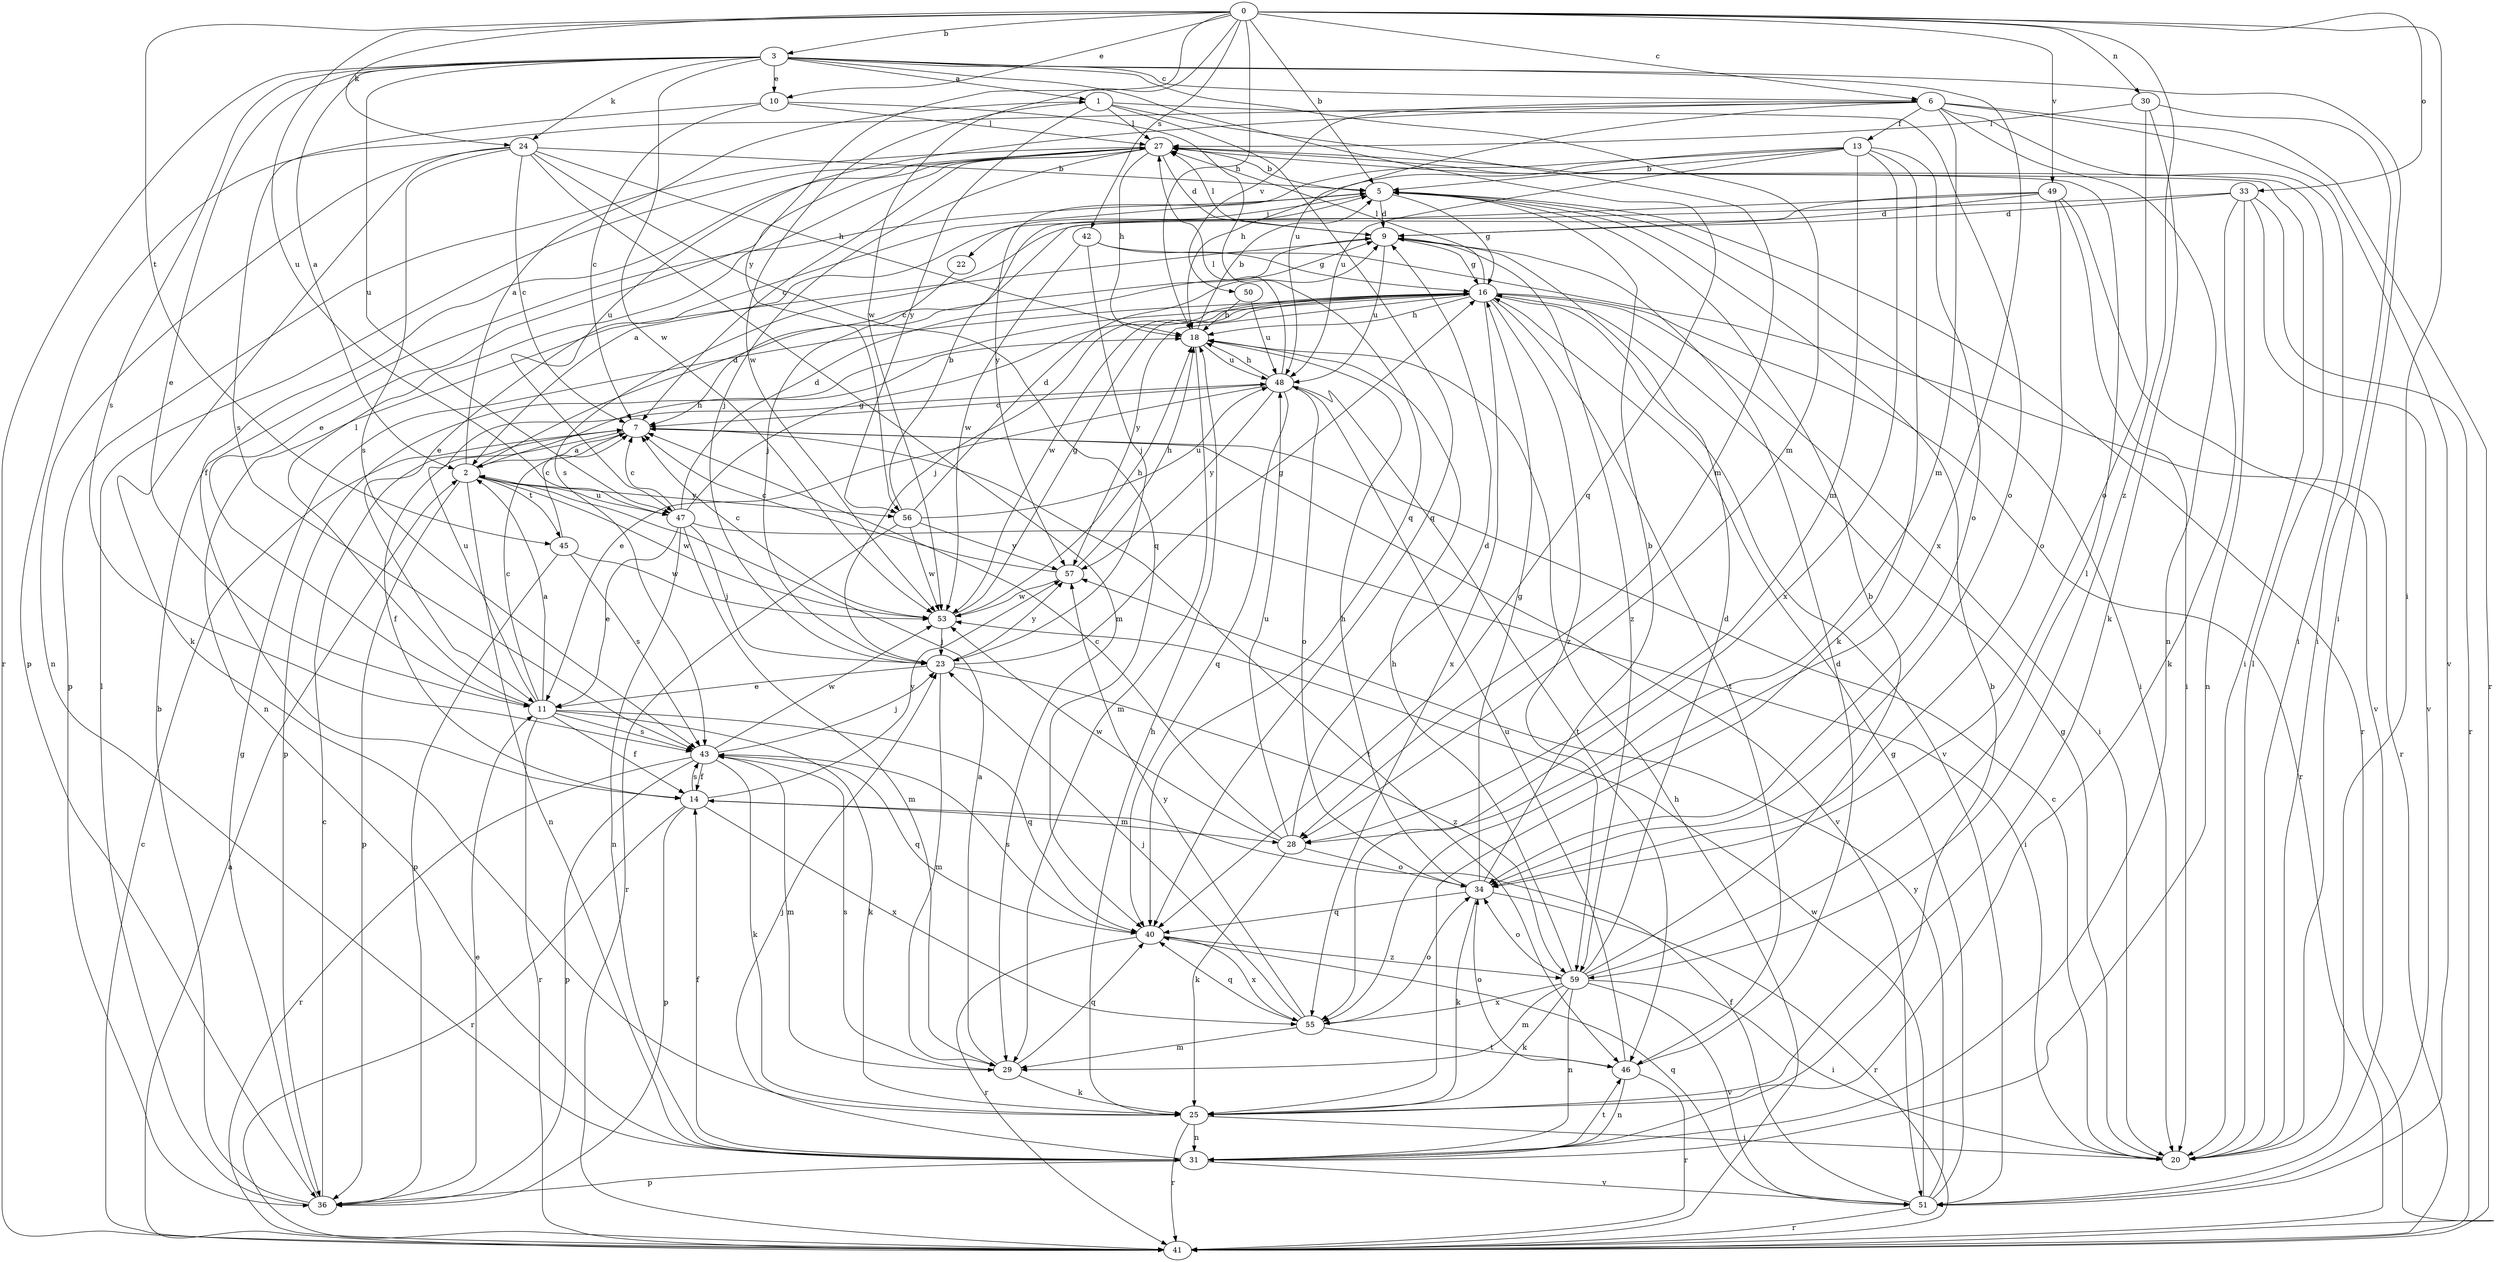 strict digraph  {
0;
1;
2;
3;
5;
6;
7;
9;
10;
11;
13;
14;
16;
18;
20;
22;
23;
24;
25;
27;
28;
29;
30;
31;
33;
34;
36;
40;
41;
42;
43;
45;
46;
47;
48;
49;
50;
51;
53;
55;
56;
57;
59;
0 -> 3  [label=b];
0 -> 5  [label=b];
0 -> 6  [label=c];
0 -> 10  [label=e];
0 -> 18  [label=h];
0 -> 20  [label=i];
0 -> 24  [label=k];
0 -> 30  [label=n];
0 -> 33  [label=o];
0 -> 42  [label=s];
0 -> 45  [label=t];
0 -> 47  [label=u];
0 -> 49  [label=v];
0 -> 53  [label=w];
0 -> 56  [label=y];
0 -> 59  [label=z];
1 -> 27  [label=l];
1 -> 28  [label=m];
1 -> 34  [label=o];
1 -> 40  [label=q];
1 -> 53  [label=w];
1 -> 56  [label=y];
2 -> 1  [label=a];
2 -> 9  [label=d];
2 -> 18  [label=h];
2 -> 31  [label=n];
2 -> 36  [label=p];
2 -> 45  [label=t];
2 -> 47  [label=u];
2 -> 53  [label=w];
2 -> 56  [label=y];
3 -> 1  [label=a];
3 -> 2  [label=a];
3 -> 6  [label=c];
3 -> 10  [label=e];
3 -> 11  [label=e];
3 -> 20  [label=i];
3 -> 24  [label=k];
3 -> 28  [label=m];
3 -> 40  [label=q];
3 -> 41  [label=r];
3 -> 43  [label=s];
3 -> 47  [label=u];
3 -> 53  [label=w];
3 -> 55  [label=x];
5 -> 9  [label=d];
5 -> 11  [label=e];
5 -> 16  [label=g];
5 -> 20  [label=i];
5 -> 22  [label=j];
5 -> 41  [label=r];
6 -> 13  [label=f];
6 -> 20  [label=i];
6 -> 28  [label=m];
6 -> 31  [label=n];
6 -> 36  [label=p];
6 -> 41  [label=r];
6 -> 47  [label=u];
6 -> 48  [label=u];
6 -> 50  [label=v];
6 -> 51  [label=v];
7 -> 2  [label=a];
7 -> 14  [label=f];
7 -> 46  [label=t];
7 -> 51  [label=v];
9 -> 16  [label=g];
9 -> 27  [label=l];
9 -> 31  [label=n];
9 -> 48  [label=u];
9 -> 59  [label=z];
10 -> 7  [label=c];
10 -> 27  [label=l];
10 -> 40  [label=q];
10 -> 43  [label=s];
11 -> 2  [label=a];
11 -> 7  [label=c];
11 -> 14  [label=f];
11 -> 25  [label=k];
11 -> 27  [label=l];
11 -> 40  [label=q];
11 -> 41  [label=r];
11 -> 43  [label=s];
11 -> 48  [label=u];
13 -> 5  [label=b];
13 -> 18  [label=h];
13 -> 25  [label=k];
13 -> 28  [label=m];
13 -> 34  [label=o];
13 -> 48  [label=u];
13 -> 55  [label=x];
13 -> 57  [label=y];
14 -> 28  [label=m];
14 -> 36  [label=p];
14 -> 41  [label=r];
14 -> 43  [label=s];
14 -> 55  [label=x];
14 -> 57  [label=y];
16 -> 18  [label=h];
16 -> 20  [label=i];
16 -> 23  [label=j];
16 -> 27  [label=l];
16 -> 36  [label=p];
16 -> 41  [label=r];
16 -> 46  [label=t];
16 -> 51  [label=v];
16 -> 53  [label=w];
16 -> 55  [label=x];
16 -> 57  [label=y];
16 -> 59  [label=z];
18 -> 5  [label=b];
18 -> 29  [label=m];
18 -> 48  [label=u];
20 -> 7  [label=c];
20 -> 16  [label=g];
20 -> 27  [label=l];
22 -> 23  [label=j];
23 -> 11  [label=e];
23 -> 16  [label=g];
23 -> 29  [label=m];
23 -> 57  [label=y];
23 -> 59  [label=z];
24 -> 5  [label=b];
24 -> 7  [label=c];
24 -> 18  [label=h];
24 -> 25  [label=k];
24 -> 29  [label=m];
24 -> 31  [label=n];
24 -> 40  [label=q];
24 -> 43  [label=s];
25 -> 18  [label=h];
25 -> 20  [label=i];
25 -> 31  [label=n];
25 -> 41  [label=r];
27 -> 5  [label=b];
27 -> 7  [label=c];
27 -> 9  [label=d];
27 -> 11  [label=e];
27 -> 14  [label=f];
27 -> 18  [label=h];
27 -> 20  [label=i];
27 -> 23  [label=j];
27 -> 36  [label=p];
28 -> 7  [label=c];
28 -> 9  [label=d];
28 -> 25  [label=k];
28 -> 34  [label=o];
28 -> 48  [label=u];
28 -> 53  [label=w];
29 -> 2  [label=a];
29 -> 25  [label=k];
29 -> 40  [label=q];
29 -> 43  [label=s];
30 -> 20  [label=i];
30 -> 25  [label=k];
30 -> 27  [label=l];
30 -> 34  [label=o];
31 -> 5  [label=b];
31 -> 14  [label=f];
31 -> 23  [label=j];
31 -> 36  [label=p];
31 -> 46  [label=t];
31 -> 51  [label=v];
33 -> 9  [label=d];
33 -> 25  [label=k];
33 -> 31  [label=n];
33 -> 41  [label=r];
33 -> 43  [label=s];
33 -> 51  [label=v];
34 -> 5  [label=b];
34 -> 16  [label=g];
34 -> 18  [label=h];
34 -> 25  [label=k];
34 -> 40  [label=q];
34 -> 41  [label=r];
36 -> 5  [label=b];
36 -> 7  [label=c];
36 -> 11  [label=e];
36 -> 16  [label=g];
36 -> 27  [label=l];
40 -> 41  [label=r];
40 -> 43  [label=s];
40 -> 55  [label=x];
40 -> 59  [label=z];
41 -> 2  [label=a];
41 -> 7  [label=c];
41 -> 18  [label=h];
42 -> 16  [label=g];
42 -> 23  [label=j];
42 -> 41  [label=r];
42 -> 53  [label=w];
43 -> 14  [label=f];
43 -> 23  [label=j];
43 -> 25  [label=k];
43 -> 29  [label=m];
43 -> 36  [label=p];
43 -> 40  [label=q];
43 -> 41  [label=r];
43 -> 53  [label=w];
45 -> 7  [label=c];
45 -> 36  [label=p];
45 -> 43  [label=s];
45 -> 53  [label=w];
46 -> 9  [label=d];
46 -> 31  [label=n];
46 -> 34  [label=o];
46 -> 41  [label=r];
46 -> 48  [label=u];
47 -> 7  [label=c];
47 -> 9  [label=d];
47 -> 11  [label=e];
47 -> 16  [label=g];
47 -> 20  [label=i];
47 -> 23  [label=j];
47 -> 29  [label=m];
47 -> 31  [label=n];
48 -> 7  [label=c];
48 -> 11  [label=e];
48 -> 18  [label=h];
48 -> 27  [label=l];
48 -> 34  [label=o];
48 -> 40  [label=q];
48 -> 46  [label=t];
48 -> 57  [label=y];
49 -> 2  [label=a];
49 -> 7  [label=c];
49 -> 9  [label=d];
49 -> 20  [label=i];
49 -> 34  [label=o];
49 -> 51  [label=v];
50 -> 18  [label=h];
50 -> 48  [label=u];
51 -> 14  [label=f];
51 -> 16  [label=g];
51 -> 40  [label=q];
51 -> 41  [label=r];
51 -> 53  [label=w];
51 -> 57  [label=y];
53 -> 7  [label=c];
53 -> 16  [label=g];
53 -> 18  [label=h];
53 -> 23  [label=j];
55 -> 23  [label=j];
55 -> 29  [label=m];
55 -> 34  [label=o];
55 -> 40  [label=q];
55 -> 46  [label=t];
55 -> 57  [label=y];
56 -> 5  [label=b];
56 -> 9  [label=d];
56 -> 41  [label=r];
56 -> 48  [label=u];
56 -> 53  [label=w];
56 -> 57  [label=y];
57 -> 7  [label=c];
57 -> 18  [label=h];
57 -> 53  [label=w];
59 -> 5  [label=b];
59 -> 9  [label=d];
59 -> 18  [label=h];
59 -> 20  [label=i];
59 -> 25  [label=k];
59 -> 27  [label=l];
59 -> 29  [label=m];
59 -> 31  [label=n];
59 -> 34  [label=o];
59 -> 51  [label=v];
59 -> 55  [label=x];
}
